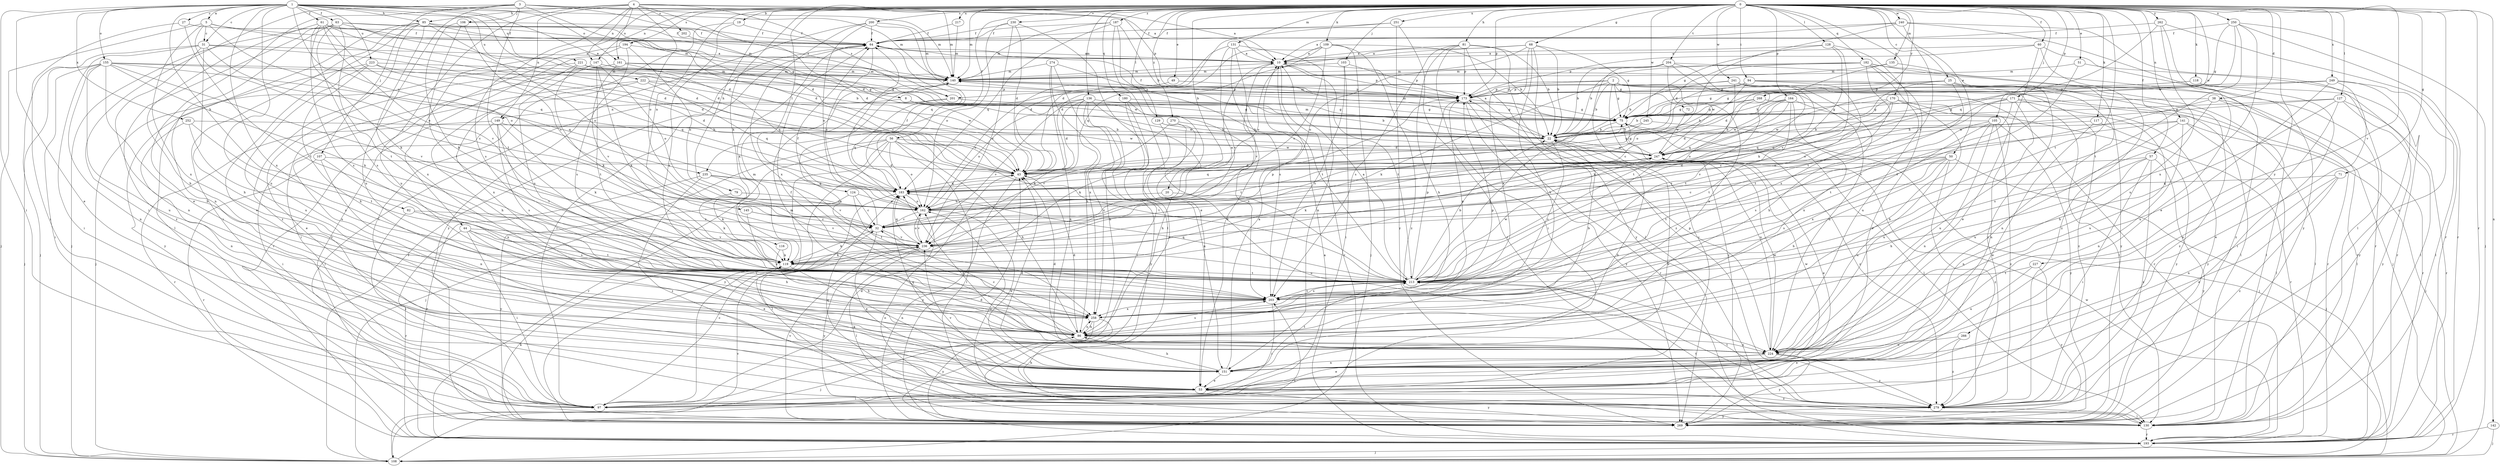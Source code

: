 strict digraph  {
0;
1;
2;
3;
4;
5;
8;
10;
19;
20;
22;
25;
27;
31;
32;
38;
43;
44;
49;
50;
51;
53;
56;
57;
60;
61;
63;
64;
68;
71;
72;
75;
79;
81;
82;
85;
86;
94;
97;
103;
105;
106;
107;
108;
109;
116;
117;
118;
119;
124;
127;
128;
129;
130;
131;
135;
136;
140;
141;
142;
145;
147;
149;
151;
155;
161;
162;
164;
170;
171;
173;
180;
182;
183;
187;
193;
194;
200;
201;
202;
203;
204;
213;
217;
221;
222;
223;
224;
227;
230;
235;
236;
240;
241;
245;
247;
249;
250;
251;
252;
258;
262;
266;
268;
269;
270;
274;
279;
0 -> 19  [label=b];
0 -> 20  [label=b];
0 -> 25  [label=c];
0 -> 38  [label=d];
0 -> 44  [label=e];
0 -> 49  [label=e];
0 -> 50  [label=e];
0 -> 51  [label=e];
0 -> 56  [label=f];
0 -> 57  [label=f];
0 -> 60  [label=f];
0 -> 68  [label=g];
0 -> 71  [label=g];
0 -> 79  [label=h];
0 -> 81  [label=h];
0 -> 94  [label=i];
0 -> 103  [label=j];
0 -> 105  [label=j];
0 -> 109  [label=k];
0 -> 116  [label=k];
0 -> 117  [label=k];
0 -> 118  [label=k];
0 -> 124  [label=l];
0 -> 127  [label=l];
0 -> 128  [label=l];
0 -> 129  [label=l];
0 -> 131  [label=m];
0 -> 135  [label=m];
0 -> 136  [label=m];
0 -> 140  [label=m];
0 -> 141  [label=n];
0 -> 142  [label=n];
0 -> 145  [label=n];
0 -> 147  [label=n];
0 -> 164  [label=p];
0 -> 170  [label=p];
0 -> 171  [label=p];
0 -> 173  [label=p];
0 -> 180  [label=q];
0 -> 182  [label=q];
0 -> 187  [label=z];
0 -> 193  [label=r];
0 -> 194  [label=s];
0 -> 200  [label=s];
0 -> 204  [label=t];
0 -> 213  [label=t];
0 -> 217  [label=u];
0 -> 227  [label=v];
0 -> 230  [label=v];
0 -> 240  [label=w];
0 -> 241  [label=w];
0 -> 245  [label=w];
0 -> 247  [label=w];
0 -> 249  [label=x];
0 -> 250  [label=x];
0 -> 251  [label=x];
0 -> 262  [label=y];
0 -> 266  [label=y];
0 -> 268  [label=y];
0 -> 270  [label=z];
0 -> 279  [label=z];
1 -> 5  [label=a];
1 -> 8  [label=a];
1 -> 10  [label=a];
1 -> 27  [label=c];
1 -> 31  [label=c];
1 -> 43  [label=d];
1 -> 53  [label=e];
1 -> 61  [label=f];
1 -> 63  [label=f];
1 -> 82  [label=h];
1 -> 85  [label=h];
1 -> 97  [label=i];
1 -> 140  [label=m];
1 -> 155  [label=o];
1 -> 161  [label=o];
1 -> 221  [label=u];
1 -> 222  [label=u];
1 -> 223  [label=u];
1 -> 224  [label=u];
1 -> 235  [label=v];
1 -> 252  [label=x];
1 -> 258  [label=x];
2 -> 22  [label=b];
2 -> 72  [label=g];
2 -> 75  [label=g];
2 -> 119  [label=k];
2 -> 130  [label=l];
2 -> 173  [label=p];
2 -> 193  [label=r];
2 -> 201  [label=s];
2 -> 224  [label=u];
2 -> 235  [label=v];
2 -> 258  [label=x];
2 -> 269  [label=y];
3 -> 10  [label=a];
3 -> 43  [label=d];
3 -> 53  [label=e];
3 -> 97  [label=i];
3 -> 106  [label=j];
3 -> 107  [label=j];
3 -> 140  [label=m];
3 -> 201  [label=s];
3 -> 213  [label=t];
3 -> 224  [label=u];
4 -> 43  [label=d];
4 -> 85  [label=h];
4 -> 140  [label=m];
4 -> 147  [label=n];
4 -> 149  [label=n];
4 -> 161  [label=o];
4 -> 162  [label=o];
4 -> 173  [label=p];
4 -> 201  [label=s];
4 -> 202  [label=s];
4 -> 203  [label=s];
4 -> 224  [label=u];
5 -> 31  [label=c];
5 -> 32  [label=c];
5 -> 43  [label=d];
5 -> 108  [label=j];
5 -> 140  [label=m];
5 -> 162  [label=o];
5 -> 258  [label=x];
8 -> 22  [label=b];
8 -> 75  [label=g];
8 -> 149  [label=n];
8 -> 247  [label=w];
10 -> 140  [label=m];
10 -> 173  [label=p];
10 -> 193  [label=r];
10 -> 213  [label=t];
10 -> 236  [label=v];
19 -> 64  [label=f];
19 -> 97  [label=i];
19 -> 203  [label=s];
20 -> 162  [label=o];
20 -> 224  [label=u];
22 -> 10  [label=a];
22 -> 140  [label=m];
22 -> 203  [label=s];
22 -> 247  [label=w];
25 -> 75  [label=g];
25 -> 130  [label=l];
25 -> 151  [label=n];
25 -> 162  [label=o];
25 -> 173  [label=p];
25 -> 213  [label=t];
25 -> 279  [label=z];
27 -> 64  [label=f];
27 -> 97  [label=i];
27 -> 213  [label=t];
31 -> 10  [label=a];
31 -> 32  [label=c];
31 -> 43  [label=d];
31 -> 86  [label=h];
31 -> 97  [label=i];
31 -> 108  [label=j];
31 -> 151  [label=n];
32 -> 10  [label=a];
32 -> 53  [label=e];
32 -> 64  [label=f];
32 -> 119  [label=k];
32 -> 236  [label=v];
38 -> 75  [label=g];
38 -> 130  [label=l];
38 -> 193  [label=r];
38 -> 203  [label=s];
38 -> 236  [label=v];
43 -> 183  [label=q];
43 -> 269  [label=y];
44 -> 53  [label=e];
44 -> 86  [label=h];
44 -> 97  [label=i];
44 -> 193  [label=r];
44 -> 213  [label=t];
44 -> 236  [label=v];
49 -> 162  [label=o];
49 -> 173  [label=p];
50 -> 32  [label=c];
50 -> 43  [label=d];
50 -> 86  [label=h];
50 -> 108  [label=j];
50 -> 203  [label=s];
50 -> 213  [label=t];
50 -> 224  [label=u];
50 -> 279  [label=z];
51 -> 140  [label=m];
51 -> 193  [label=r];
51 -> 213  [label=t];
53 -> 22  [label=b];
53 -> 86  [label=h];
53 -> 97  [label=i];
53 -> 119  [label=k];
53 -> 236  [label=v];
53 -> 269  [label=y];
53 -> 279  [label=z];
56 -> 86  [label=h];
56 -> 97  [label=i];
56 -> 108  [label=j];
56 -> 130  [label=l];
56 -> 162  [label=o];
56 -> 193  [label=r];
56 -> 213  [label=t];
56 -> 247  [label=w];
56 -> 269  [label=y];
57 -> 43  [label=d];
57 -> 86  [label=h];
57 -> 97  [label=i];
57 -> 151  [label=n];
57 -> 269  [label=y];
57 -> 279  [label=z];
60 -> 10  [label=a];
60 -> 53  [label=e];
60 -> 173  [label=p];
60 -> 193  [label=r];
60 -> 279  [label=z];
61 -> 10  [label=a];
61 -> 43  [label=d];
61 -> 64  [label=f];
61 -> 86  [label=h];
61 -> 119  [label=k];
61 -> 183  [label=q];
61 -> 203  [label=s];
61 -> 236  [label=v];
63 -> 43  [label=d];
63 -> 64  [label=f];
63 -> 108  [label=j];
63 -> 140  [label=m];
63 -> 151  [label=n];
63 -> 203  [label=s];
63 -> 213  [label=t];
63 -> 279  [label=z];
64 -> 10  [label=a];
64 -> 97  [label=i];
64 -> 119  [label=k];
64 -> 162  [label=o];
68 -> 10  [label=a];
68 -> 22  [label=b];
68 -> 75  [label=g];
68 -> 86  [label=h];
68 -> 162  [label=o];
68 -> 183  [label=q];
68 -> 258  [label=x];
68 -> 269  [label=y];
71 -> 53  [label=e];
71 -> 151  [label=n];
71 -> 183  [label=q];
71 -> 279  [label=z];
72 -> 247  [label=w];
75 -> 22  [label=b];
75 -> 64  [label=f];
75 -> 130  [label=l];
75 -> 140  [label=m];
75 -> 224  [label=u];
75 -> 279  [label=z];
79 -> 119  [label=k];
79 -> 162  [label=o];
81 -> 10  [label=a];
81 -> 22  [label=b];
81 -> 86  [label=h];
81 -> 97  [label=i];
81 -> 130  [label=l];
81 -> 173  [label=p];
81 -> 203  [label=s];
81 -> 279  [label=z];
82 -> 32  [label=c];
82 -> 203  [label=s];
82 -> 279  [label=z];
85 -> 43  [label=d];
85 -> 53  [label=e];
85 -> 64  [label=f];
85 -> 75  [label=g];
85 -> 97  [label=i];
85 -> 130  [label=l];
85 -> 162  [label=o];
85 -> 258  [label=x];
85 -> 279  [label=z];
86 -> 32  [label=c];
86 -> 43  [label=d];
86 -> 64  [label=f];
86 -> 140  [label=m];
86 -> 203  [label=s];
86 -> 224  [label=u];
86 -> 258  [label=x];
94 -> 32  [label=c];
94 -> 173  [label=p];
94 -> 183  [label=q];
94 -> 193  [label=r];
94 -> 213  [label=t];
94 -> 279  [label=z];
97 -> 32  [label=c];
97 -> 43  [label=d];
103 -> 97  [label=i];
103 -> 140  [label=m];
103 -> 173  [label=p];
103 -> 203  [label=s];
105 -> 22  [label=b];
105 -> 151  [label=n];
105 -> 203  [label=s];
105 -> 224  [label=u];
105 -> 258  [label=x];
105 -> 269  [label=y];
105 -> 279  [label=z];
106 -> 32  [label=c];
106 -> 64  [label=f];
106 -> 119  [label=k];
106 -> 213  [label=t];
107 -> 43  [label=d];
107 -> 151  [label=n];
107 -> 193  [label=r];
107 -> 258  [label=x];
108 -> 64  [label=f];
108 -> 203  [label=s];
108 -> 236  [label=v];
109 -> 10  [label=a];
109 -> 22  [label=b];
109 -> 32  [label=c];
109 -> 43  [label=d];
109 -> 108  [label=j];
109 -> 162  [label=o];
109 -> 279  [label=z];
116 -> 86  [label=h];
116 -> 119  [label=k];
117 -> 22  [label=b];
117 -> 53  [label=e];
117 -> 193  [label=r];
118 -> 75  [label=g];
118 -> 97  [label=i];
118 -> 130  [label=l];
118 -> 173  [label=p];
119 -> 140  [label=m];
119 -> 151  [label=n];
119 -> 213  [label=t];
124 -> 32  [label=c];
124 -> 162  [label=o];
124 -> 213  [label=t];
124 -> 269  [label=y];
127 -> 75  [label=g];
127 -> 86  [label=h];
127 -> 151  [label=n];
127 -> 193  [label=r];
127 -> 247  [label=w];
127 -> 269  [label=y];
128 -> 10  [label=a];
128 -> 75  [label=g];
128 -> 119  [label=k];
128 -> 213  [label=t];
128 -> 236  [label=v];
129 -> 22  [label=b];
129 -> 119  [label=k];
129 -> 151  [label=n];
130 -> 162  [label=o];
130 -> 193  [label=r];
130 -> 213  [label=t];
131 -> 10  [label=a];
131 -> 43  [label=d];
131 -> 53  [label=e];
131 -> 151  [label=n];
131 -> 203  [label=s];
131 -> 236  [label=v];
135 -> 43  [label=d];
135 -> 140  [label=m];
135 -> 279  [label=z];
136 -> 43  [label=d];
136 -> 75  [label=g];
136 -> 119  [label=k];
136 -> 162  [label=o];
136 -> 213  [label=t];
136 -> 236  [label=v];
136 -> 258  [label=x];
136 -> 269  [label=y];
140 -> 173  [label=p];
140 -> 258  [label=x];
141 -> 22  [label=b];
141 -> 108  [label=j];
141 -> 130  [label=l];
141 -> 151  [label=n];
141 -> 162  [label=o];
141 -> 224  [label=u];
142 -> 108  [label=j];
142 -> 193  [label=r];
145 -> 32  [label=c];
145 -> 236  [label=v];
145 -> 258  [label=x];
147 -> 97  [label=i];
147 -> 119  [label=k];
147 -> 140  [label=m];
147 -> 162  [label=o];
147 -> 203  [label=s];
147 -> 213  [label=t];
149 -> 22  [label=b];
149 -> 97  [label=i];
149 -> 119  [label=k];
149 -> 193  [label=r];
149 -> 203  [label=s];
149 -> 213  [label=t];
149 -> 247  [label=w];
151 -> 10  [label=a];
151 -> 22  [label=b];
151 -> 43  [label=d];
151 -> 53  [label=e];
151 -> 86  [label=h];
151 -> 183  [label=q];
151 -> 213  [label=t];
151 -> 247  [label=w];
155 -> 75  [label=g];
155 -> 86  [label=h];
155 -> 97  [label=i];
155 -> 108  [label=j];
155 -> 119  [label=k];
155 -> 140  [label=m];
155 -> 151  [label=n];
155 -> 183  [label=q];
155 -> 224  [label=u];
155 -> 236  [label=v];
161 -> 53  [label=e];
161 -> 140  [label=m];
161 -> 183  [label=q];
161 -> 236  [label=v];
161 -> 247  [label=w];
162 -> 32  [label=c];
162 -> 64  [label=f];
162 -> 151  [label=n];
162 -> 236  [label=v];
164 -> 22  [label=b];
164 -> 75  [label=g];
164 -> 162  [label=o];
164 -> 183  [label=q];
164 -> 213  [label=t];
164 -> 247  [label=w];
164 -> 258  [label=x];
164 -> 269  [label=y];
170 -> 75  [label=g];
170 -> 86  [label=h];
170 -> 151  [label=n];
170 -> 183  [label=q];
170 -> 236  [label=v];
170 -> 247  [label=w];
171 -> 32  [label=c];
171 -> 75  [label=g];
171 -> 130  [label=l];
171 -> 162  [label=o];
171 -> 213  [label=t];
171 -> 224  [label=u];
171 -> 269  [label=y];
173 -> 75  [label=g];
173 -> 140  [label=m];
173 -> 193  [label=r];
173 -> 269  [label=y];
180 -> 75  [label=g];
180 -> 86  [label=h];
180 -> 97  [label=i];
180 -> 203  [label=s];
182 -> 22  [label=b];
182 -> 53  [label=e];
182 -> 140  [label=m];
182 -> 162  [label=o];
182 -> 203  [label=s];
182 -> 224  [label=u];
182 -> 269  [label=y];
182 -> 279  [label=z];
183 -> 64  [label=f];
183 -> 130  [label=l];
183 -> 162  [label=o];
187 -> 22  [label=b];
187 -> 53  [label=e];
187 -> 64  [label=f];
187 -> 140  [label=m];
187 -> 183  [label=q];
187 -> 193  [label=r];
193 -> 10  [label=a];
193 -> 108  [label=j];
193 -> 247  [label=w];
194 -> 10  [label=a];
194 -> 162  [label=o];
194 -> 193  [label=r];
194 -> 203  [label=s];
194 -> 269  [label=y];
200 -> 64  [label=f];
200 -> 140  [label=m];
200 -> 162  [label=o];
200 -> 183  [label=q];
200 -> 258  [label=x];
200 -> 269  [label=y];
201 -> 75  [label=g];
201 -> 130  [label=l];
201 -> 183  [label=q];
202 -> 43  [label=d];
203 -> 97  [label=i];
203 -> 173  [label=p];
203 -> 213  [label=t];
203 -> 258  [label=x];
204 -> 22  [label=b];
204 -> 97  [label=i];
204 -> 108  [label=j];
204 -> 140  [label=m];
204 -> 203  [label=s];
204 -> 213  [label=t];
204 -> 247  [label=w];
213 -> 10  [label=a];
213 -> 22  [label=b];
213 -> 75  [label=g];
213 -> 173  [label=p];
213 -> 183  [label=q];
213 -> 203  [label=s];
213 -> 247  [label=w];
217 -> 64  [label=f];
217 -> 140  [label=m];
221 -> 22  [label=b];
221 -> 75  [label=g];
221 -> 108  [label=j];
221 -> 119  [label=k];
221 -> 140  [label=m];
221 -> 173  [label=p];
221 -> 258  [label=x];
222 -> 86  [label=h];
222 -> 173  [label=p];
222 -> 183  [label=q];
222 -> 224  [label=u];
222 -> 247  [label=w];
223 -> 43  [label=d];
223 -> 86  [label=h];
223 -> 140  [label=m];
223 -> 183  [label=q];
223 -> 224  [label=u];
223 -> 269  [label=y];
224 -> 43  [label=d];
224 -> 53  [label=e];
224 -> 151  [label=n];
224 -> 173  [label=p];
224 -> 183  [label=q];
224 -> 247  [label=w];
224 -> 269  [label=y];
224 -> 279  [label=z];
227 -> 213  [label=t];
227 -> 224  [label=u];
227 -> 269  [label=y];
230 -> 43  [label=d];
230 -> 64  [label=f];
230 -> 130  [label=l];
230 -> 162  [label=o];
230 -> 236  [label=v];
235 -> 119  [label=k];
235 -> 183  [label=q];
235 -> 193  [label=r];
235 -> 236  [label=v];
235 -> 279  [label=z];
236 -> 119  [label=k];
236 -> 130  [label=l];
236 -> 162  [label=o];
236 -> 173  [label=p];
236 -> 183  [label=q];
236 -> 269  [label=y];
240 -> 10  [label=a];
240 -> 32  [label=c];
240 -> 43  [label=d];
240 -> 64  [label=f];
240 -> 130  [label=l];
240 -> 269  [label=y];
241 -> 22  [label=b];
241 -> 86  [label=h];
241 -> 119  [label=k];
241 -> 130  [label=l];
241 -> 173  [label=p];
241 -> 213  [label=t];
245 -> 22  [label=b];
245 -> 43  [label=d];
245 -> 108  [label=j];
247 -> 43  [label=d];
247 -> 53  [label=e];
247 -> 75  [label=g];
247 -> 119  [label=k];
247 -> 183  [label=q];
249 -> 22  [label=b];
249 -> 53  [label=e];
249 -> 130  [label=l];
249 -> 173  [label=p];
249 -> 224  [label=u];
249 -> 269  [label=y];
250 -> 64  [label=f];
250 -> 75  [label=g];
250 -> 108  [label=j];
250 -> 193  [label=r];
250 -> 213  [label=t];
250 -> 247  [label=w];
250 -> 258  [label=x];
251 -> 43  [label=d];
251 -> 64  [label=f];
251 -> 193  [label=r];
251 -> 269  [label=y];
252 -> 22  [label=b];
252 -> 151  [label=n];
252 -> 203  [label=s];
252 -> 213  [label=t];
258 -> 22  [label=b];
258 -> 86  [label=h];
258 -> 108  [label=j];
258 -> 173  [label=p];
258 -> 269  [label=y];
262 -> 53  [label=e];
262 -> 64  [label=f];
262 -> 183  [label=q];
262 -> 193  [label=r];
262 -> 224  [label=u];
266 -> 53  [label=e];
266 -> 224  [label=u];
266 -> 279  [label=z];
268 -> 22  [label=b];
268 -> 43  [label=d];
268 -> 75  [label=g];
268 -> 224  [label=u];
269 -> 43  [label=d];
269 -> 119  [label=k];
269 -> 236  [label=v];
270 -> 22  [label=b];
270 -> 86  [label=h];
270 -> 236  [label=v];
274 -> 86  [label=h];
274 -> 140  [label=m];
274 -> 151  [label=n];
274 -> 213  [label=t];
274 -> 258  [label=x];
279 -> 130  [label=l];
279 -> 162  [label=o];
279 -> 183  [label=q];
279 -> 213  [label=t];
279 -> 269  [label=y];
}
